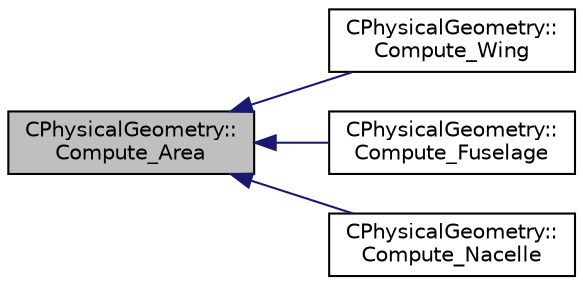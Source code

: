 digraph "CPhysicalGeometry::Compute_Area"
{
  edge [fontname="Helvetica",fontsize="10",labelfontname="Helvetica",labelfontsize="10"];
  node [fontname="Helvetica",fontsize="10",shape=record];
  rankdir="LR";
  Node187 [label="CPhysicalGeometry::\lCompute_Area",height=0.2,width=0.4,color="black", fillcolor="grey75", style="filled", fontcolor="black"];
  Node187 -> Node188 [dir="back",color="midnightblue",fontsize="10",style="solid",fontname="Helvetica"];
  Node188 [label="CPhysicalGeometry::\lCompute_Wing",height=0.2,width=0.4,color="black", fillcolor="white", style="filled",URL="$class_c_physical_geometry.html#abcb03483d77538306c034d15d9fd88ff",tooltip="Evaluate geometrical parameters of a wing. "];
  Node187 -> Node189 [dir="back",color="midnightblue",fontsize="10",style="solid",fontname="Helvetica"];
  Node189 [label="CPhysicalGeometry::\lCompute_Fuselage",height=0.2,width=0.4,color="black", fillcolor="white", style="filled",URL="$class_c_physical_geometry.html#a60e9112fc5d6140fab333099c45142a7",tooltip="Evaluate geometrical parameters of a wing. "];
  Node187 -> Node190 [dir="back",color="midnightblue",fontsize="10",style="solid",fontname="Helvetica"];
  Node190 [label="CPhysicalGeometry::\lCompute_Nacelle",height=0.2,width=0.4,color="black", fillcolor="white", style="filled",URL="$class_c_physical_geometry.html#a3278f583aabf891e890dcf4af389dc58",tooltip="Evaluate geometrical parameters of a wing. "];
}
